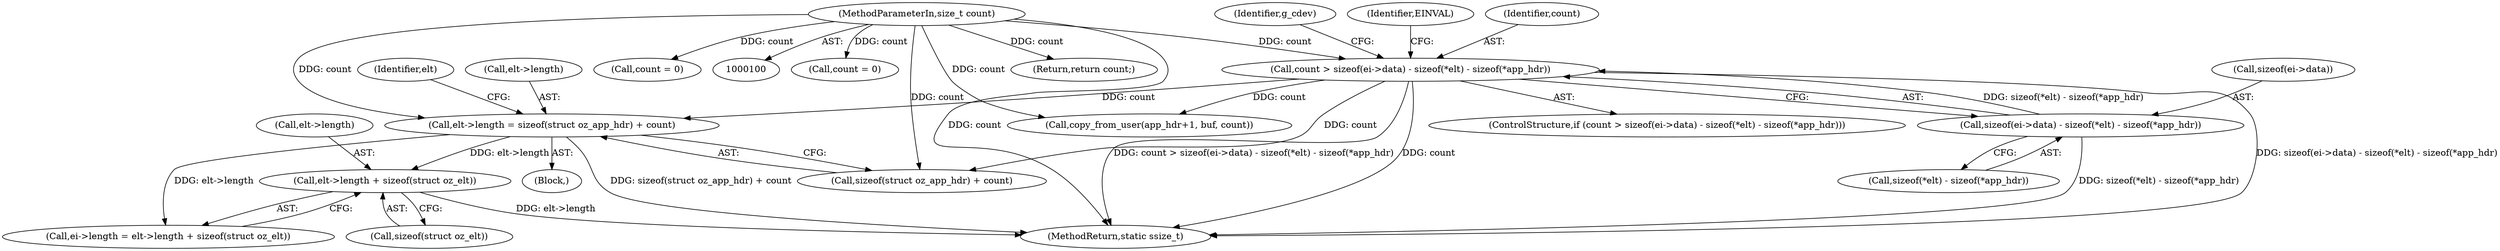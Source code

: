 digraph "0_linux_c2c65cd2e14ada6de44cb527e7f1990bede24e15@API" {
"1000221" [label="(Call,elt->length + sizeof(struct oz_elt))"];
"1000199" [label="(Call,elt->length = sizeof(struct oz_app_hdr) + count)"];
"1000113" [label="(Call,count > sizeof(ei->data) - sizeof(*elt) - sizeof(*app_hdr))"];
"1000103" [label="(MethodParameterIn,size_t count)"];
"1000115" [label="(Call,sizeof(ei->data) - sizeof(*elt) - sizeof(*app_hdr))"];
"1000120" [label="(Call,sizeof(*elt) - sizeof(*app_hdr))"];
"1000316" [label="(Call,count = 0)"];
"1000129" [label="(Identifier,EINVAL)"];
"1000233" [label="(Call,copy_from_user(app_hdr+1, buf, count))"];
"1000112" [label="(ControlStructure,if (count > sizeof(ei->data) - sizeof(*elt) - sizeof(*app_hdr)))"];
"1000105" [label="(Block,)"];
"1000114" [label="(Identifier,count)"];
"1000336" [label="(MethodReturn,static ssize_t)"];
"1000115" [label="(Call,sizeof(ei->data) - sizeof(*elt) - sizeof(*app_hdr))"];
"1000221" [label="(Call,elt->length + sizeof(struct oz_elt))"];
"1000200" [label="(Call,elt->length)"];
"1000116" [label="(Call,sizeof(ei->data))"];
"1000133" [label="(Identifier,g_cdev)"];
"1000334" [label="(Return,return count;)"];
"1000222" [label="(Call,elt->length)"];
"1000199" [label="(Call,elt->length = sizeof(struct oz_app_hdr) + count)"];
"1000113" [label="(Call,count > sizeof(ei->data) - sizeof(*elt) - sizeof(*app_hdr))"];
"1000209" [label="(Identifier,elt)"];
"1000225" [label="(Call,sizeof(struct oz_elt))"];
"1000103" [label="(MethodParameterIn,size_t count)"];
"1000203" [label="(Call,sizeof(struct oz_app_hdr) + count)"];
"1000181" [label="(Call,count = 0)"];
"1000217" [label="(Call,ei->length = elt->length + sizeof(struct oz_elt))"];
"1000221" -> "1000217"  [label="AST: "];
"1000221" -> "1000225"  [label="CFG: "];
"1000222" -> "1000221"  [label="AST: "];
"1000225" -> "1000221"  [label="AST: "];
"1000217" -> "1000221"  [label="CFG: "];
"1000221" -> "1000336"  [label="DDG: elt->length"];
"1000199" -> "1000221"  [label="DDG: elt->length"];
"1000199" -> "1000105"  [label="AST: "];
"1000199" -> "1000203"  [label="CFG: "];
"1000200" -> "1000199"  [label="AST: "];
"1000203" -> "1000199"  [label="AST: "];
"1000209" -> "1000199"  [label="CFG: "];
"1000199" -> "1000336"  [label="DDG: sizeof(struct oz_app_hdr) + count"];
"1000113" -> "1000199"  [label="DDG: count"];
"1000103" -> "1000199"  [label="DDG: count"];
"1000199" -> "1000217"  [label="DDG: elt->length"];
"1000113" -> "1000112"  [label="AST: "];
"1000113" -> "1000115"  [label="CFG: "];
"1000114" -> "1000113"  [label="AST: "];
"1000115" -> "1000113"  [label="AST: "];
"1000129" -> "1000113"  [label="CFG: "];
"1000133" -> "1000113"  [label="CFG: "];
"1000113" -> "1000336"  [label="DDG: count"];
"1000113" -> "1000336"  [label="DDG: sizeof(ei->data) - sizeof(*elt) - sizeof(*app_hdr)"];
"1000113" -> "1000336"  [label="DDG: count > sizeof(ei->data) - sizeof(*elt) - sizeof(*app_hdr)"];
"1000103" -> "1000113"  [label="DDG: count"];
"1000115" -> "1000113"  [label="DDG: sizeof(*elt) - sizeof(*app_hdr)"];
"1000113" -> "1000203"  [label="DDG: count"];
"1000113" -> "1000233"  [label="DDG: count"];
"1000103" -> "1000100"  [label="AST: "];
"1000103" -> "1000336"  [label="DDG: count"];
"1000103" -> "1000181"  [label="DDG: count"];
"1000103" -> "1000203"  [label="DDG: count"];
"1000103" -> "1000233"  [label="DDG: count"];
"1000103" -> "1000316"  [label="DDG: count"];
"1000103" -> "1000334"  [label="DDG: count"];
"1000115" -> "1000120"  [label="CFG: "];
"1000116" -> "1000115"  [label="AST: "];
"1000120" -> "1000115"  [label="AST: "];
"1000115" -> "1000336"  [label="DDG: sizeof(*elt) - sizeof(*app_hdr)"];
}
